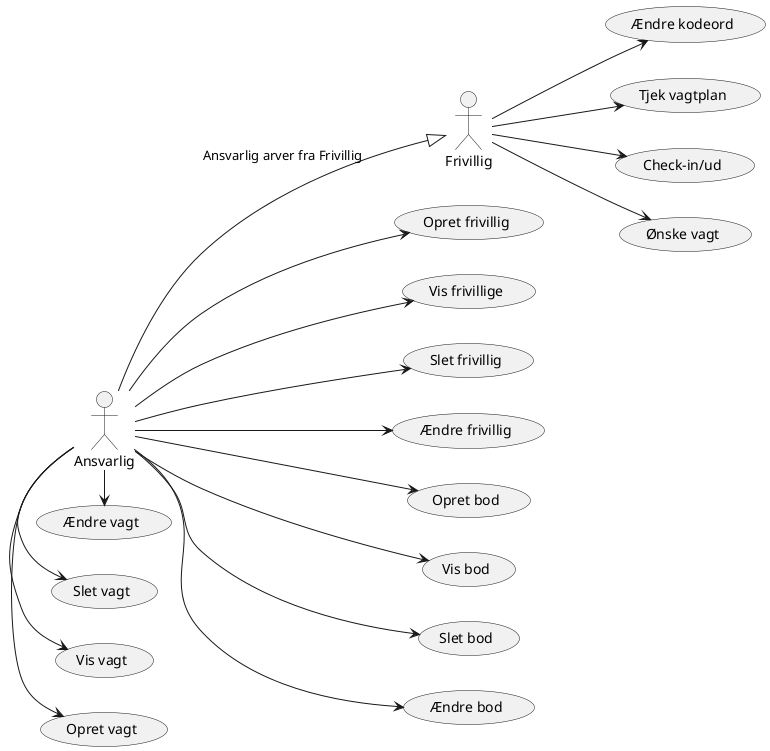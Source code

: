 @startuml
'https://plantuml.com/use-case-diagram
left to right direction
/'
:Main Admin: as Admin
(Use the application) as (Use) '/

Ansvarlig --|> Frivillig : Ansvarlig arver fra Frivillig
Frivillig --> (Ændre kodeord)
Frivillig --> (Tjek vagtplan)
Frivillig --> (Check-in/ud)
Frivillig --> (Ønske vagt)

Ansvarlig --> (Opret frivillig)
Ansvarlig --> (Vis frivillige)
Ansvarlig --> (Slet frivillig)
Ansvarlig --> (Ændre frivillig)

Ansvarlig -> (Opret vagt)
Ansvarlig -> (Vis vagt)
Ansvarlig -> (Slet vagt)
Ansvarlig -> (Ændre vagt)

Ansvarlig --> (Opret bod)
Ansvarlig --> (Vis bod)
Ansvarlig --> (Slet bod)
Ansvarlig --> (Ændre bod)




/'
note right of (Use)
A note can also
be on several lines
end note

note "Ansvarlig arver fra frivillig" as N2
Frivillig .. Ansvarlig
/'
N2 .. (Use)
'/
@enduml